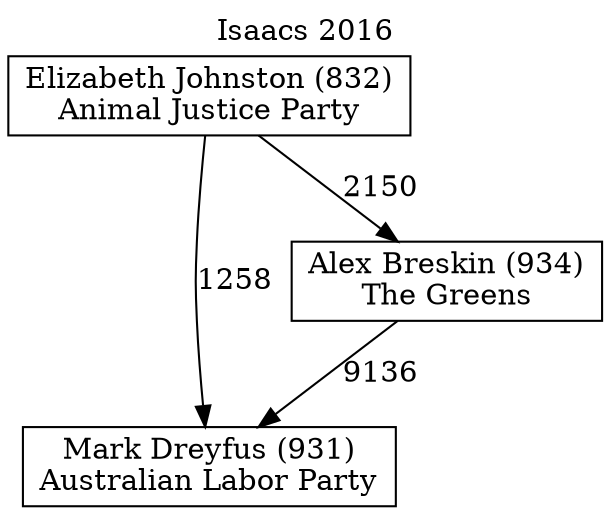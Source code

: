 // House preference flow
digraph "Mark Dreyfus (931)_Isaacs_2016" {
	graph [label="Isaacs 2016" labelloc=t mclimit=10]
	node [shape=box]
	"Elizabeth Johnston (832)" [label="Elizabeth Johnston (832)
Animal Justice Party"]
	"Mark Dreyfus (931)" [label="Mark Dreyfus (931)
Australian Labor Party"]
	"Alex Breskin (934)" [label="Alex Breskin (934)
The Greens"]
	"Alex Breskin (934)" -> "Mark Dreyfus (931)" [label=9136]
	"Elizabeth Johnston (832)" -> "Mark Dreyfus (931)" [label=1258]
	"Elizabeth Johnston (832)" -> "Alex Breskin (934)" [label=2150]
}

